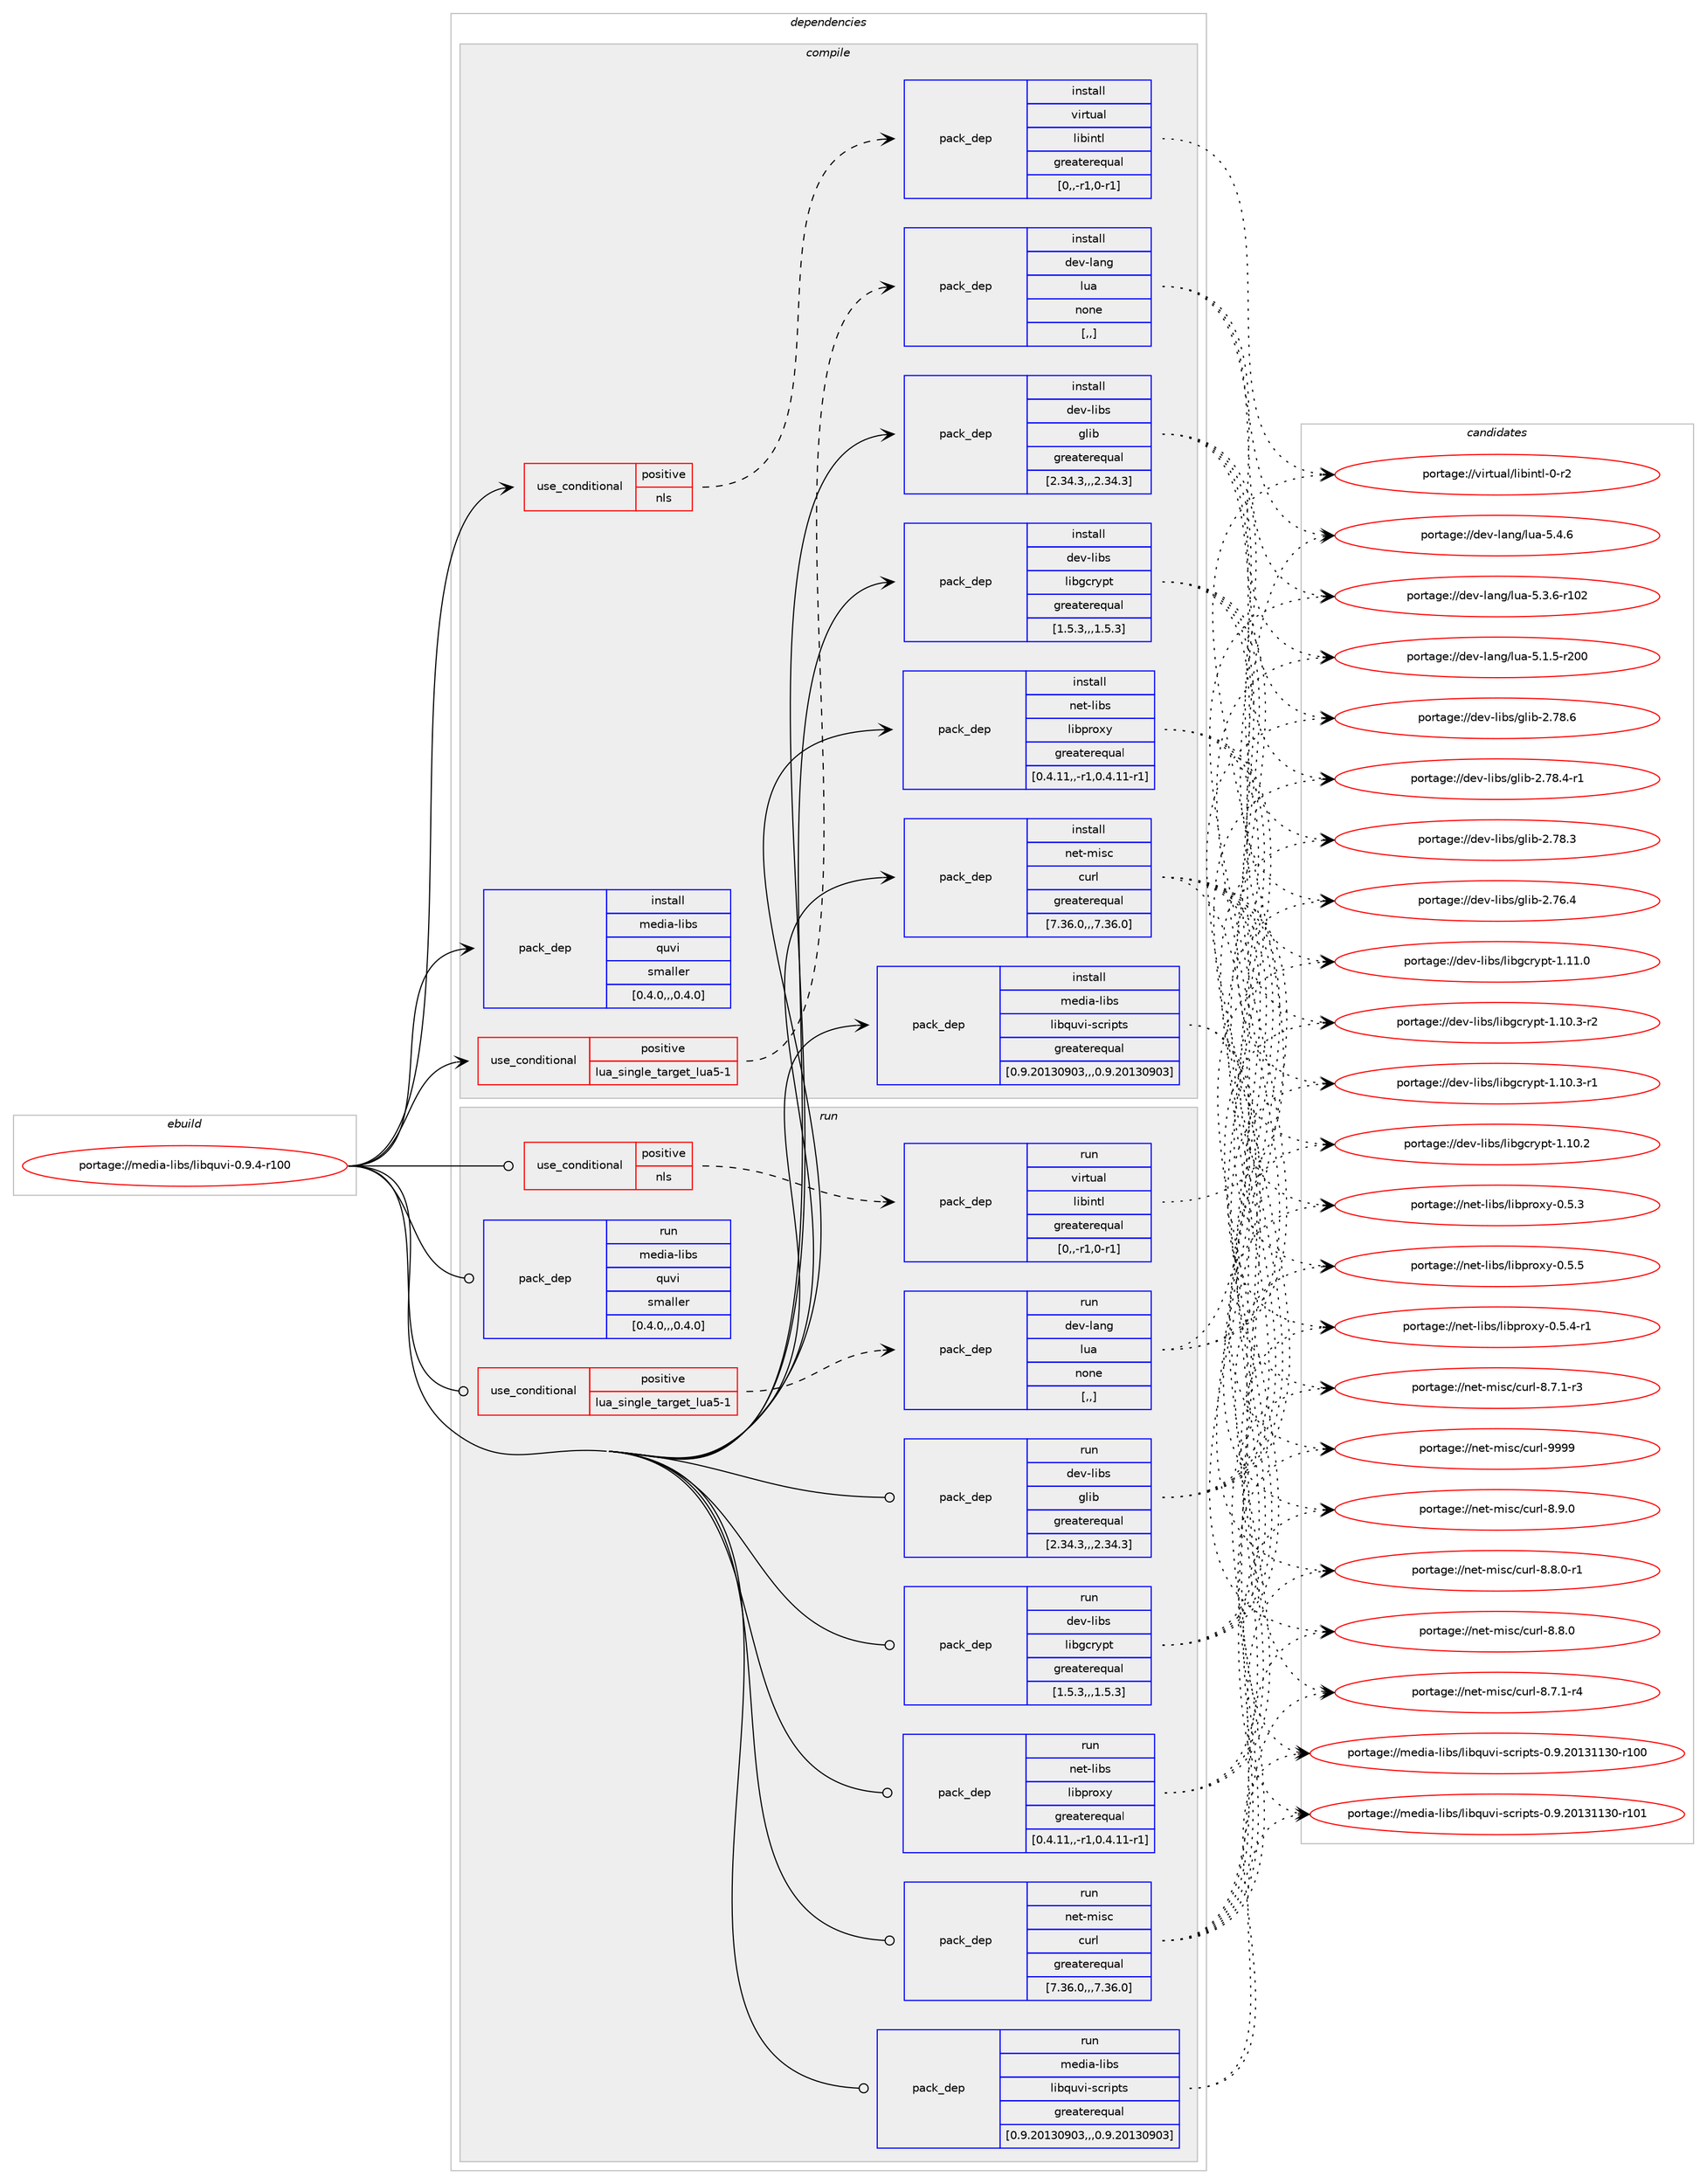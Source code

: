digraph prolog {

# *************
# Graph options
# *************

newrank=true;
concentrate=true;
compound=true;
graph [rankdir=LR,fontname=Helvetica,fontsize=10,ranksep=1.5];#, ranksep=2.5, nodesep=0.2];
edge  [arrowhead=vee];
node  [fontname=Helvetica,fontsize=10];

# **********
# The ebuild
# **********

subgraph cluster_leftcol {
color=gray;
label=<<i>ebuild</i>>;
id [label="portage://media-libs/libquvi-0.9.4-r100", color=red, width=4, href="../media-libs/libquvi-0.9.4-r100.svg"];
}

# ****************
# The dependencies
# ****************

subgraph cluster_midcol {
color=gray;
label=<<i>dependencies</i>>;
subgraph cluster_compile {
fillcolor="#eeeeee";
style=filled;
label=<<i>compile</i>>;
subgraph cond75958 {
dependency300468 [label=<<TABLE BORDER="0" CELLBORDER="1" CELLSPACING="0" CELLPADDING="4"><TR><TD ROWSPAN="3" CELLPADDING="10">use_conditional</TD></TR><TR><TD>positive</TD></TR><TR><TD>lua_single_target_lua5-1</TD></TR></TABLE>>, shape=none, color=red];
subgraph pack222146 {
dependency300469 [label=<<TABLE BORDER="0" CELLBORDER="1" CELLSPACING="0" CELLPADDING="4" WIDTH="220"><TR><TD ROWSPAN="6" CELLPADDING="30">pack_dep</TD></TR><TR><TD WIDTH="110">install</TD></TR><TR><TD>dev-lang</TD></TR><TR><TD>lua</TD></TR><TR><TD>none</TD></TR><TR><TD>[,,]</TD></TR></TABLE>>, shape=none, color=blue];
}
dependency300468:e -> dependency300469:w [weight=20,style="dashed",arrowhead="vee"];
}
id:e -> dependency300468:w [weight=20,style="solid",arrowhead="vee"];
subgraph cond75959 {
dependency300470 [label=<<TABLE BORDER="0" CELLBORDER="1" CELLSPACING="0" CELLPADDING="4"><TR><TD ROWSPAN="3" CELLPADDING="10">use_conditional</TD></TR><TR><TD>positive</TD></TR><TR><TD>nls</TD></TR></TABLE>>, shape=none, color=red];
subgraph pack222147 {
dependency300471 [label=<<TABLE BORDER="0" CELLBORDER="1" CELLSPACING="0" CELLPADDING="4" WIDTH="220"><TR><TD ROWSPAN="6" CELLPADDING="30">pack_dep</TD></TR><TR><TD WIDTH="110">install</TD></TR><TR><TD>virtual</TD></TR><TR><TD>libintl</TD></TR><TR><TD>greaterequal</TD></TR><TR><TD>[0,,-r1,0-r1]</TD></TR></TABLE>>, shape=none, color=blue];
}
dependency300470:e -> dependency300471:w [weight=20,style="dashed",arrowhead="vee"];
}
id:e -> dependency300470:w [weight=20,style="solid",arrowhead="vee"];
subgraph pack222148 {
dependency300472 [label=<<TABLE BORDER="0" CELLBORDER="1" CELLSPACING="0" CELLPADDING="4" WIDTH="220"><TR><TD ROWSPAN="6" CELLPADDING="30">pack_dep</TD></TR><TR><TD WIDTH="110">install</TD></TR><TR><TD>dev-libs</TD></TR><TR><TD>glib</TD></TR><TR><TD>greaterequal</TD></TR><TR><TD>[2.34.3,,,2.34.3]</TD></TR></TABLE>>, shape=none, color=blue];
}
id:e -> dependency300472:w [weight=20,style="solid",arrowhead="vee"];
subgraph pack222149 {
dependency300473 [label=<<TABLE BORDER="0" CELLBORDER="1" CELLSPACING="0" CELLPADDING="4" WIDTH="220"><TR><TD ROWSPAN="6" CELLPADDING="30">pack_dep</TD></TR><TR><TD WIDTH="110">install</TD></TR><TR><TD>dev-libs</TD></TR><TR><TD>libgcrypt</TD></TR><TR><TD>greaterequal</TD></TR><TR><TD>[1.5.3,,,1.5.3]</TD></TR></TABLE>>, shape=none, color=blue];
}
id:e -> dependency300473:w [weight=20,style="solid",arrowhead="vee"];
subgraph pack222150 {
dependency300474 [label=<<TABLE BORDER="0" CELLBORDER="1" CELLSPACING="0" CELLPADDING="4" WIDTH="220"><TR><TD ROWSPAN="6" CELLPADDING="30">pack_dep</TD></TR><TR><TD WIDTH="110">install</TD></TR><TR><TD>media-libs</TD></TR><TR><TD>libquvi-scripts</TD></TR><TR><TD>greaterequal</TD></TR><TR><TD>[0.9.20130903,,,0.9.20130903]</TD></TR></TABLE>>, shape=none, color=blue];
}
id:e -> dependency300474:w [weight=20,style="solid",arrowhead="vee"];
subgraph pack222151 {
dependency300475 [label=<<TABLE BORDER="0" CELLBORDER="1" CELLSPACING="0" CELLPADDING="4" WIDTH="220"><TR><TD ROWSPAN="6" CELLPADDING="30">pack_dep</TD></TR><TR><TD WIDTH="110">install</TD></TR><TR><TD>net-libs</TD></TR><TR><TD>libproxy</TD></TR><TR><TD>greaterequal</TD></TR><TR><TD>[0.4.11,,-r1,0.4.11-r1]</TD></TR></TABLE>>, shape=none, color=blue];
}
id:e -> dependency300475:w [weight=20,style="solid",arrowhead="vee"];
subgraph pack222152 {
dependency300476 [label=<<TABLE BORDER="0" CELLBORDER="1" CELLSPACING="0" CELLPADDING="4" WIDTH="220"><TR><TD ROWSPAN="6" CELLPADDING="30">pack_dep</TD></TR><TR><TD WIDTH="110">install</TD></TR><TR><TD>net-misc</TD></TR><TR><TD>curl</TD></TR><TR><TD>greaterequal</TD></TR><TR><TD>[7.36.0,,,7.36.0]</TD></TR></TABLE>>, shape=none, color=blue];
}
id:e -> dependency300476:w [weight=20,style="solid",arrowhead="vee"];
subgraph pack222153 {
dependency300477 [label=<<TABLE BORDER="0" CELLBORDER="1" CELLSPACING="0" CELLPADDING="4" WIDTH="220"><TR><TD ROWSPAN="6" CELLPADDING="30">pack_dep</TD></TR><TR><TD WIDTH="110">install</TD></TR><TR><TD>media-libs</TD></TR><TR><TD>quvi</TD></TR><TR><TD>smaller</TD></TR><TR><TD>[0.4.0,,,0.4.0]</TD></TR></TABLE>>, shape=none, color=blue];
}
id:e -> dependency300477:w [weight=20,style="solid",arrowhead="vee"];
}
subgraph cluster_compileandrun {
fillcolor="#eeeeee";
style=filled;
label=<<i>compile and run</i>>;
}
subgraph cluster_run {
fillcolor="#eeeeee";
style=filled;
label=<<i>run</i>>;
subgraph cond75960 {
dependency300478 [label=<<TABLE BORDER="0" CELLBORDER="1" CELLSPACING="0" CELLPADDING="4"><TR><TD ROWSPAN="3" CELLPADDING="10">use_conditional</TD></TR><TR><TD>positive</TD></TR><TR><TD>lua_single_target_lua5-1</TD></TR></TABLE>>, shape=none, color=red];
subgraph pack222154 {
dependency300479 [label=<<TABLE BORDER="0" CELLBORDER="1" CELLSPACING="0" CELLPADDING="4" WIDTH="220"><TR><TD ROWSPAN="6" CELLPADDING="30">pack_dep</TD></TR><TR><TD WIDTH="110">run</TD></TR><TR><TD>dev-lang</TD></TR><TR><TD>lua</TD></TR><TR><TD>none</TD></TR><TR><TD>[,,]</TD></TR></TABLE>>, shape=none, color=blue];
}
dependency300478:e -> dependency300479:w [weight=20,style="dashed",arrowhead="vee"];
}
id:e -> dependency300478:w [weight=20,style="solid",arrowhead="odot"];
subgraph cond75961 {
dependency300480 [label=<<TABLE BORDER="0" CELLBORDER="1" CELLSPACING="0" CELLPADDING="4"><TR><TD ROWSPAN="3" CELLPADDING="10">use_conditional</TD></TR><TR><TD>positive</TD></TR><TR><TD>nls</TD></TR></TABLE>>, shape=none, color=red];
subgraph pack222155 {
dependency300481 [label=<<TABLE BORDER="0" CELLBORDER="1" CELLSPACING="0" CELLPADDING="4" WIDTH="220"><TR><TD ROWSPAN="6" CELLPADDING="30">pack_dep</TD></TR><TR><TD WIDTH="110">run</TD></TR><TR><TD>virtual</TD></TR><TR><TD>libintl</TD></TR><TR><TD>greaterequal</TD></TR><TR><TD>[0,,-r1,0-r1]</TD></TR></TABLE>>, shape=none, color=blue];
}
dependency300480:e -> dependency300481:w [weight=20,style="dashed",arrowhead="vee"];
}
id:e -> dependency300480:w [weight=20,style="solid",arrowhead="odot"];
subgraph pack222156 {
dependency300482 [label=<<TABLE BORDER="0" CELLBORDER="1" CELLSPACING="0" CELLPADDING="4" WIDTH="220"><TR><TD ROWSPAN="6" CELLPADDING="30">pack_dep</TD></TR><TR><TD WIDTH="110">run</TD></TR><TR><TD>dev-libs</TD></TR><TR><TD>glib</TD></TR><TR><TD>greaterequal</TD></TR><TR><TD>[2.34.3,,,2.34.3]</TD></TR></TABLE>>, shape=none, color=blue];
}
id:e -> dependency300482:w [weight=20,style="solid",arrowhead="odot"];
subgraph pack222157 {
dependency300483 [label=<<TABLE BORDER="0" CELLBORDER="1" CELLSPACING="0" CELLPADDING="4" WIDTH="220"><TR><TD ROWSPAN="6" CELLPADDING="30">pack_dep</TD></TR><TR><TD WIDTH="110">run</TD></TR><TR><TD>dev-libs</TD></TR><TR><TD>libgcrypt</TD></TR><TR><TD>greaterequal</TD></TR><TR><TD>[1.5.3,,,1.5.3]</TD></TR></TABLE>>, shape=none, color=blue];
}
id:e -> dependency300483:w [weight=20,style="solid",arrowhead="odot"];
subgraph pack222158 {
dependency300484 [label=<<TABLE BORDER="0" CELLBORDER="1" CELLSPACING="0" CELLPADDING="4" WIDTH="220"><TR><TD ROWSPAN="6" CELLPADDING="30">pack_dep</TD></TR><TR><TD WIDTH="110">run</TD></TR><TR><TD>media-libs</TD></TR><TR><TD>libquvi-scripts</TD></TR><TR><TD>greaterequal</TD></TR><TR><TD>[0.9.20130903,,,0.9.20130903]</TD></TR></TABLE>>, shape=none, color=blue];
}
id:e -> dependency300484:w [weight=20,style="solid",arrowhead="odot"];
subgraph pack222159 {
dependency300485 [label=<<TABLE BORDER="0" CELLBORDER="1" CELLSPACING="0" CELLPADDING="4" WIDTH="220"><TR><TD ROWSPAN="6" CELLPADDING="30">pack_dep</TD></TR><TR><TD WIDTH="110">run</TD></TR><TR><TD>net-libs</TD></TR><TR><TD>libproxy</TD></TR><TR><TD>greaterequal</TD></TR><TR><TD>[0.4.11,,-r1,0.4.11-r1]</TD></TR></TABLE>>, shape=none, color=blue];
}
id:e -> dependency300485:w [weight=20,style="solid",arrowhead="odot"];
subgraph pack222160 {
dependency300486 [label=<<TABLE BORDER="0" CELLBORDER="1" CELLSPACING="0" CELLPADDING="4" WIDTH="220"><TR><TD ROWSPAN="6" CELLPADDING="30">pack_dep</TD></TR><TR><TD WIDTH="110">run</TD></TR><TR><TD>net-misc</TD></TR><TR><TD>curl</TD></TR><TR><TD>greaterequal</TD></TR><TR><TD>[7.36.0,,,7.36.0]</TD></TR></TABLE>>, shape=none, color=blue];
}
id:e -> dependency300486:w [weight=20,style="solid",arrowhead="odot"];
subgraph pack222161 {
dependency300487 [label=<<TABLE BORDER="0" CELLBORDER="1" CELLSPACING="0" CELLPADDING="4" WIDTH="220"><TR><TD ROWSPAN="6" CELLPADDING="30">pack_dep</TD></TR><TR><TD WIDTH="110">run</TD></TR><TR><TD>media-libs</TD></TR><TR><TD>quvi</TD></TR><TR><TD>smaller</TD></TR><TR><TD>[0.4.0,,,0.4.0]</TD></TR></TABLE>>, shape=none, color=blue];
}
id:e -> dependency300487:w [weight=20,style="solid",arrowhead="odot"];
}
}

# **************
# The candidates
# **************

subgraph cluster_choices {
rank=same;
color=gray;
label=<<i>candidates</i>>;

subgraph choice222146 {
color=black;
nodesep=1;
choice10010111845108971101034710811797455346524654 [label="portage://dev-lang/lua-5.4.6", color=red, width=4,href="../dev-lang/lua-5.4.6.svg"];
choice1001011184510897110103471081179745534651465445114494850 [label="portage://dev-lang/lua-5.3.6-r102", color=red, width=4,href="../dev-lang/lua-5.3.6-r102.svg"];
choice1001011184510897110103471081179745534649465345114504848 [label="portage://dev-lang/lua-5.1.5-r200", color=red, width=4,href="../dev-lang/lua-5.1.5-r200.svg"];
dependency300469:e -> choice10010111845108971101034710811797455346524654:w [style=dotted,weight="100"];
dependency300469:e -> choice1001011184510897110103471081179745534651465445114494850:w [style=dotted,weight="100"];
dependency300469:e -> choice1001011184510897110103471081179745534649465345114504848:w [style=dotted,weight="100"];
}
subgraph choice222147 {
color=black;
nodesep=1;
choice11810511411611797108471081059810511011610845484511450 [label="portage://virtual/libintl-0-r2", color=red, width=4,href="../virtual/libintl-0-r2.svg"];
dependency300471:e -> choice11810511411611797108471081059810511011610845484511450:w [style=dotted,weight="100"];
}
subgraph choice222148 {
color=black;
nodesep=1;
choice1001011184510810598115471031081059845504655564654 [label="portage://dev-libs/glib-2.78.6", color=red, width=4,href="../dev-libs/glib-2.78.6.svg"];
choice10010111845108105981154710310810598455046555646524511449 [label="portage://dev-libs/glib-2.78.4-r1", color=red, width=4,href="../dev-libs/glib-2.78.4-r1.svg"];
choice1001011184510810598115471031081059845504655564651 [label="portage://dev-libs/glib-2.78.3", color=red, width=4,href="../dev-libs/glib-2.78.3.svg"];
choice1001011184510810598115471031081059845504655544652 [label="portage://dev-libs/glib-2.76.4", color=red, width=4,href="../dev-libs/glib-2.76.4.svg"];
dependency300472:e -> choice1001011184510810598115471031081059845504655564654:w [style=dotted,weight="100"];
dependency300472:e -> choice10010111845108105981154710310810598455046555646524511449:w [style=dotted,weight="100"];
dependency300472:e -> choice1001011184510810598115471031081059845504655564651:w [style=dotted,weight="100"];
dependency300472:e -> choice1001011184510810598115471031081059845504655544652:w [style=dotted,weight="100"];
}
subgraph choice222149 {
color=black;
nodesep=1;
choice100101118451081059811547108105981039911412111211645494649494648 [label="portage://dev-libs/libgcrypt-1.11.0", color=red, width=4,href="../dev-libs/libgcrypt-1.11.0.svg"];
choice1001011184510810598115471081059810399114121112116454946494846514511450 [label="portage://dev-libs/libgcrypt-1.10.3-r2", color=red, width=4,href="../dev-libs/libgcrypt-1.10.3-r2.svg"];
choice1001011184510810598115471081059810399114121112116454946494846514511449 [label="portage://dev-libs/libgcrypt-1.10.3-r1", color=red, width=4,href="../dev-libs/libgcrypt-1.10.3-r1.svg"];
choice100101118451081059811547108105981039911412111211645494649484650 [label="portage://dev-libs/libgcrypt-1.10.2", color=red, width=4,href="../dev-libs/libgcrypt-1.10.2.svg"];
dependency300473:e -> choice100101118451081059811547108105981039911412111211645494649494648:w [style=dotted,weight="100"];
dependency300473:e -> choice1001011184510810598115471081059810399114121112116454946494846514511450:w [style=dotted,weight="100"];
dependency300473:e -> choice1001011184510810598115471081059810399114121112116454946494846514511449:w [style=dotted,weight="100"];
dependency300473:e -> choice100101118451081059811547108105981039911412111211645494649484650:w [style=dotted,weight="100"];
}
subgraph choice222150 {
color=black;
nodesep=1;
choice109101100105974510810598115471081059811311711810545115991141051121161154548465746504849514949514845114494849 [label="portage://media-libs/libquvi-scripts-0.9.20131130-r101", color=red, width=4,href="../media-libs/libquvi-scripts-0.9.20131130-r101.svg"];
choice109101100105974510810598115471081059811311711810545115991141051121161154548465746504849514949514845114494848 [label="portage://media-libs/libquvi-scripts-0.9.20131130-r100", color=red, width=4,href="../media-libs/libquvi-scripts-0.9.20131130-r100.svg"];
dependency300474:e -> choice109101100105974510810598115471081059811311711810545115991141051121161154548465746504849514949514845114494849:w [style=dotted,weight="100"];
dependency300474:e -> choice109101100105974510810598115471081059811311711810545115991141051121161154548465746504849514949514845114494848:w [style=dotted,weight="100"];
}
subgraph choice222151 {
color=black;
nodesep=1;
choice11010111645108105981154710810598112114111120121454846534653 [label="portage://net-libs/libproxy-0.5.5", color=red, width=4,href="../net-libs/libproxy-0.5.5.svg"];
choice110101116451081059811547108105981121141111201214548465346524511449 [label="portage://net-libs/libproxy-0.5.4-r1", color=red, width=4,href="../net-libs/libproxy-0.5.4-r1.svg"];
choice11010111645108105981154710810598112114111120121454846534651 [label="portage://net-libs/libproxy-0.5.3", color=red, width=4,href="../net-libs/libproxy-0.5.3.svg"];
dependency300475:e -> choice11010111645108105981154710810598112114111120121454846534653:w [style=dotted,weight="100"];
dependency300475:e -> choice110101116451081059811547108105981121141111201214548465346524511449:w [style=dotted,weight="100"];
dependency300475:e -> choice11010111645108105981154710810598112114111120121454846534651:w [style=dotted,weight="100"];
}
subgraph choice222152 {
color=black;
nodesep=1;
choice110101116451091051159947991171141084557575757 [label="portage://net-misc/curl-9999", color=red, width=4,href="../net-misc/curl-9999.svg"];
choice11010111645109105115994799117114108455646574648 [label="portage://net-misc/curl-8.9.0", color=red, width=4,href="../net-misc/curl-8.9.0.svg"];
choice110101116451091051159947991171141084556465646484511449 [label="portage://net-misc/curl-8.8.0-r1", color=red, width=4,href="../net-misc/curl-8.8.0-r1.svg"];
choice11010111645109105115994799117114108455646564648 [label="portage://net-misc/curl-8.8.0", color=red, width=4,href="../net-misc/curl-8.8.0.svg"];
choice110101116451091051159947991171141084556465546494511452 [label="portage://net-misc/curl-8.7.1-r4", color=red, width=4,href="../net-misc/curl-8.7.1-r4.svg"];
choice110101116451091051159947991171141084556465546494511451 [label="portage://net-misc/curl-8.7.1-r3", color=red, width=4,href="../net-misc/curl-8.7.1-r3.svg"];
dependency300476:e -> choice110101116451091051159947991171141084557575757:w [style=dotted,weight="100"];
dependency300476:e -> choice11010111645109105115994799117114108455646574648:w [style=dotted,weight="100"];
dependency300476:e -> choice110101116451091051159947991171141084556465646484511449:w [style=dotted,weight="100"];
dependency300476:e -> choice11010111645109105115994799117114108455646564648:w [style=dotted,weight="100"];
dependency300476:e -> choice110101116451091051159947991171141084556465546494511452:w [style=dotted,weight="100"];
dependency300476:e -> choice110101116451091051159947991171141084556465546494511451:w [style=dotted,weight="100"];
}
subgraph choice222153 {
color=black;
nodesep=1;
}
subgraph choice222154 {
color=black;
nodesep=1;
choice10010111845108971101034710811797455346524654 [label="portage://dev-lang/lua-5.4.6", color=red, width=4,href="../dev-lang/lua-5.4.6.svg"];
choice1001011184510897110103471081179745534651465445114494850 [label="portage://dev-lang/lua-5.3.6-r102", color=red, width=4,href="../dev-lang/lua-5.3.6-r102.svg"];
choice1001011184510897110103471081179745534649465345114504848 [label="portage://dev-lang/lua-5.1.5-r200", color=red, width=4,href="../dev-lang/lua-5.1.5-r200.svg"];
dependency300479:e -> choice10010111845108971101034710811797455346524654:w [style=dotted,weight="100"];
dependency300479:e -> choice1001011184510897110103471081179745534651465445114494850:w [style=dotted,weight="100"];
dependency300479:e -> choice1001011184510897110103471081179745534649465345114504848:w [style=dotted,weight="100"];
}
subgraph choice222155 {
color=black;
nodesep=1;
choice11810511411611797108471081059810511011610845484511450 [label="portage://virtual/libintl-0-r2", color=red, width=4,href="../virtual/libintl-0-r2.svg"];
dependency300481:e -> choice11810511411611797108471081059810511011610845484511450:w [style=dotted,weight="100"];
}
subgraph choice222156 {
color=black;
nodesep=1;
choice1001011184510810598115471031081059845504655564654 [label="portage://dev-libs/glib-2.78.6", color=red, width=4,href="../dev-libs/glib-2.78.6.svg"];
choice10010111845108105981154710310810598455046555646524511449 [label="portage://dev-libs/glib-2.78.4-r1", color=red, width=4,href="../dev-libs/glib-2.78.4-r1.svg"];
choice1001011184510810598115471031081059845504655564651 [label="portage://dev-libs/glib-2.78.3", color=red, width=4,href="../dev-libs/glib-2.78.3.svg"];
choice1001011184510810598115471031081059845504655544652 [label="portage://dev-libs/glib-2.76.4", color=red, width=4,href="../dev-libs/glib-2.76.4.svg"];
dependency300482:e -> choice1001011184510810598115471031081059845504655564654:w [style=dotted,weight="100"];
dependency300482:e -> choice10010111845108105981154710310810598455046555646524511449:w [style=dotted,weight="100"];
dependency300482:e -> choice1001011184510810598115471031081059845504655564651:w [style=dotted,weight="100"];
dependency300482:e -> choice1001011184510810598115471031081059845504655544652:w [style=dotted,weight="100"];
}
subgraph choice222157 {
color=black;
nodesep=1;
choice100101118451081059811547108105981039911412111211645494649494648 [label="portage://dev-libs/libgcrypt-1.11.0", color=red, width=4,href="../dev-libs/libgcrypt-1.11.0.svg"];
choice1001011184510810598115471081059810399114121112116454946494846514511450 [label="portage://dev-libs/libgcrypt-1.10.3-r2", color=red, width=4,href="../dev-libs/libgcrypt-1.10.3-r2.svg"];
choice1001011184510810598115471081059810399114121112116454946494846514511449 [label="portage://dev-libs/libgcrypt-1.10.3-r1", color=red, width=4,href="../dev-libs/libgcrypt-1.10.3-r1.svg"];
choice100101118451081059811547108105981039911412111211645494649484650 [label="portage://dev-libs/libgcrypt-1.10.2", color=red, width=4,href="../dev-libs/libgcrypt-1.10.2.svg"];
dependency300483:e -> choice100101118451081059811547108105981039911412111211645494649494648:w [style=dotted,weight="100"];
dependency300483:e -> choice1001011184510810598115471081059810399114121112116454946494846514511450:w [style=dotted,weight="100"];
dependency300483:e -> choice1001011184510810598115471081059810399114121112116454946494846514511449:w [style=dotted,weight="100"];
dependency300483:e -> choice100101118451081059811547108105981039911412111211645494649484650:w [style=dotted,weight="100"];
}
subgraph choice222158 {
color=black;
nodesep=1;
choice109101100105974510810598115471081059811311711810545115991141051121161154548465746504849514949514845114494849 [label="portage://media-libs/libquvi-scripts-0.9.20131130-r101", color=red, width=4,href="../media-libs/libquvi-scripts-0.9.20131130-r101.svg"];
choice109101100105974510810598115471081059811311711810545115991141051121161154548465746504849514949514845114494848 [label="portage://media-libs/libquvi-scripts-0.9.20131130-r100", color=red, width=4,href="../media-libs/libquvi-scripts-0.9.20131130-r100.svg"];
dependency300484:e -> choice109101100105974510810598115471081059811311711810545115991141051121161154548465746504849514949514845114494849:w [style=dotted,weight="100"];
dependency300484:e -> choice109101100105974510810598115471081059811311711810545115991141051121161154548465746504849514949514845114494848:w [style=dotted,weight="100"];
}
subgraph choice222159 {
color=black;
nodesep=1;
choice11010111645108105981154710810598112114111120121454846534653 [label="portage://net-libs/libproxy-0.5.5", color=red, width=4,href="../net-libs/libproxy-0.5.5.svg"];
choice110101116451081059811547108105981121141111201214548465346524511449 [label="portage://net-libs/libproxy-0.5.4-r1", color=red, width=4,href="../net-libs/libproxy-0.5.4-r1.svg"];
choice11010111645108105981154710810598112114111120121454846534651 [label="portage://net-libs/libproxy-0.5.3", color=red, width=4,href="../net-libs/libproxy-0.5.3.svg"];
dependency300485:e -> choice11010111645108105981154710810598112114111120121454846534653:w [style=dotted,weight="100"];
dependency300485:e -> choice110101116451081059811547108105981121141111201214548465346524511449:w [style=dotted,weight="100"];
dependency300485:e -> choice11010111645108105981154710810598112114111120121454846534651:w [style=dotted,weight="100"];
}
subgraph choice222160 {
color=black;
nodesep=1;
choice110101116451091051159947991171141084557575757 [label="portage://net-misc/curl-9999", color=red, width=4,href="../net-misc/curl-9999.svg"];
choice11010111645109105115994799117114108455646574648 [label="portage://net-misc/curl-8.9.0", color=red, width=4,href="../net-misc/curl-8.9.0.svg"];
choice110101116451091051159947991171141084556465646484511449 [label="portage://net-misc/curl-8.8.0-r1", color=red, width=4,href="../net-misc/curl-8.8.0-r1.svg"];
choice11010111645109105115994799117114108455646564648 [label="portage://net-misc/curl-8.8.0", color=red, width=4,href="../net-misc/curl-8.8.0.svg"];
choice110101116451091051159947991171141084556465546494511452 [label="portage://net-misc/curl-8.7.1-r4", color=red, width=4,href="../net-misc/curl-8.7.1-r4.svg"];
choice110101116451091051159947991171141084556465546494511451 [label="portage://net-misc/curl-8.7.1-r3", color=red, width=4,href="../net-misc/curl-8.7.1-r3.svg"];
dependency300486:e -> choice110101116451091051159947991171141084557575757:w [style=dotted,weight="100"];
dependency300486:e -> choice11010111645109105115994799117114108455646574648:w [style=dotted,weight="100"];
dependency300486:e -> choice110101116451091051159947991171141084556465646484511449:w [style=dotted,weight="100"];
dependency300486:e -> choice11010111645109105115994799117114108455646564648:w [style=dotted,weight="100"];
dependency300486:e -> choice110101116451091051159947991171141084556465546494511452:w [style=dotted,weight="100"];
dependency300486:e -> choice110101116451091051159947991171141084556465546494511451:w [style=dotted,weight="100"];
}
subgraph choice222161 {
color=black;
nodesep=1;
}
}

}
